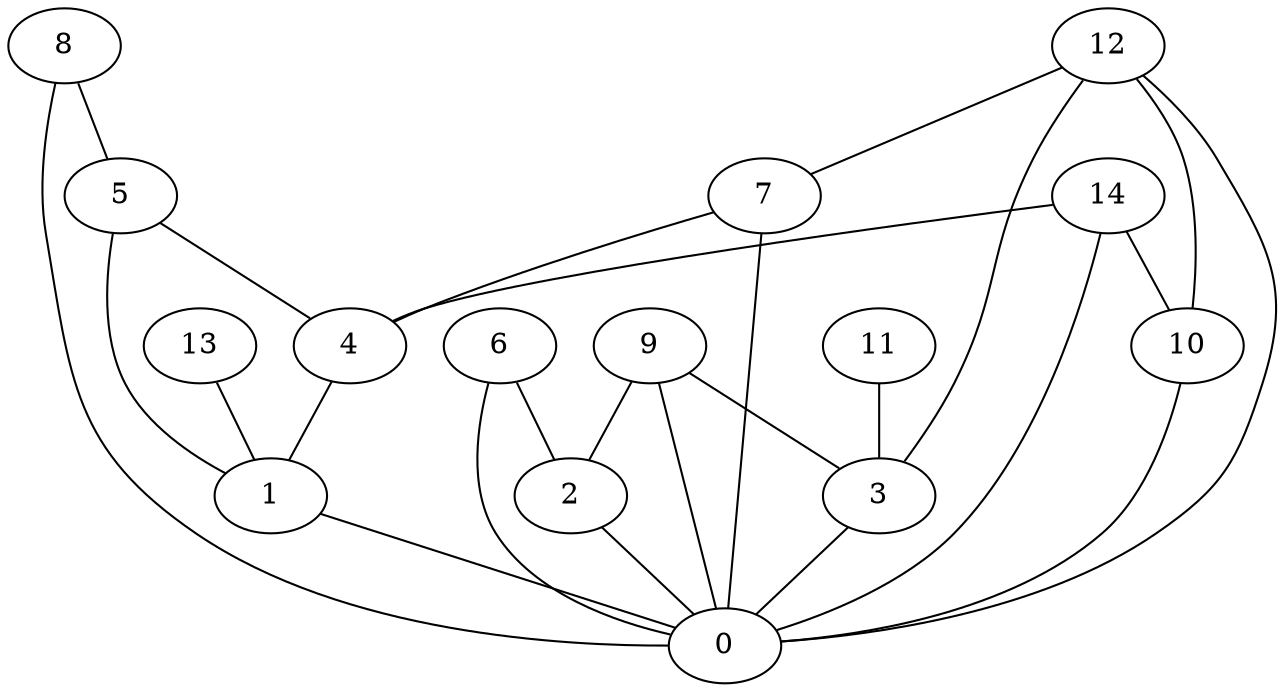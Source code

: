 digraph "sensornet-topology" {
label = "";
rankdir="BT";"0"->"1" [arrowhead = "both"] 
"0"->"2" [arrowhead = "both"] 
"0"->"3" [arrowhead = "both"] 
"0"->"6" [arrowhead = "both"] 
"0"->"7" [arrowhead = "both"] 
"0"->"8" [arrowhead = "both"] 
"0"->"9" [arrowhead = "both"] 
"0"->"10" [arrowhead = "both"] 
"0"->"12" [arrowhead = "both"] 
"0"->"14" [arrowhead = "both"] 
"1"->"4" [arrowhead = "both"] 
"1"->"5" [arrowhead = "both"] 
"1"->"13" [arrowhead = "both"] 
"2"->"6" [arrowhead = "both"] 
"2"->"9" [arrowhead = "both"] 
"3"->"9" [arrowhead = "both"] 
"3"->"11" [arrowhead = "both"] 
"3"->"12" [arrowhead = "both"] 
"4"->"5" [arrowhead = "both"] 
"4"->"7" [arrowhead = "both"] 
"4"->"14" [arrowhead = "both"] 
"5"->"8" [arrowhead = "both"] 
"7"->"12" [arrowhead = "both"] 
"10"->"12" [arrowhead = "both"] 
"10"->"14" [arrowhead = "both"] 
}